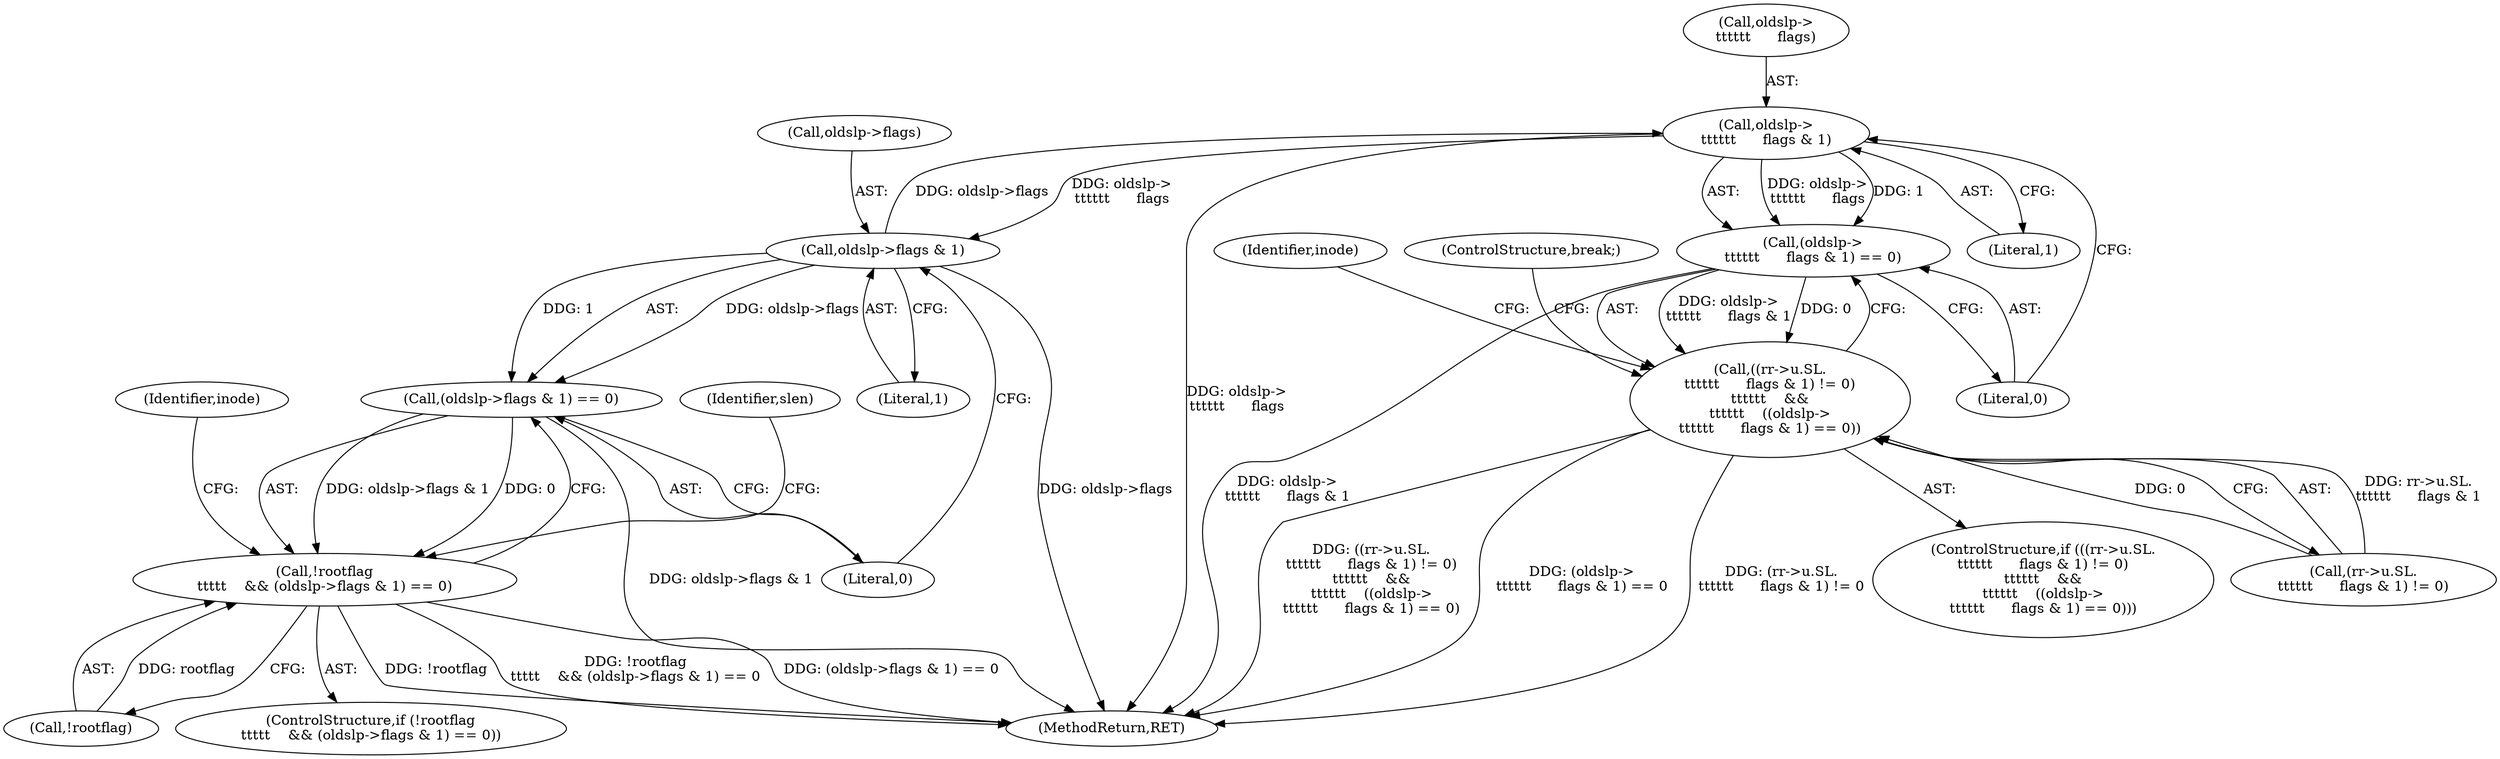 digraph "0_linux_410dd3cf4c9b36f27ed4542ee18b1af5e68645a4_2@pointer" {
"1000706" [label="(Call,oldslp->\n\t\t\t\t\t\t      flags & 1)"];
"1000723" [label="(Call,oldslp->flags & 1)"];
"1000706" [label="(Call,oldslp->\n\t\t\t\t\t\t      flags & 1)"];
"1000705" [label="(Call,(oldslp->\n\t\t\t\t\t\t      flags & 1) == 0)"];
"1000693" [label="(Call,((rr->u.SL.\n\t\t\t\t\t\t      flags & 1) != 0)\n\t\t\t\t\t\t    &&\n\t\t\t\t\t\t    ((oldslp->\n\t\t\t\t\t\t      flags & 1) == 0))"];
"1000722" [label="(Call,(oldslp->flags & 1) == 0)"];
"1000719" [label="(Call,!rootflag\n\t\t\t\t\t    && (oldslp->flags & 1) == 0)"];
"1000731" [label="(Identifier,inode)"];
"1000720" [label="(Call,!rootflag)"];
"1000707" [label="(Call,oldslp->\n\t\t\t\t\t\t      flags)"];
"1000719" [label="(Call,!rootflag\n\t\t\t\t\t    && (oldslp->flags & 1) == 0)"];
"1000706" [label="(Call,oldslp->\n\t\t\t\t\t\t      flags & 1)"];
"1000724" [label="(Call,oldslp->flags)"];
"1000693" [label="(Call,((rr->u.SL.\n\t\t\t\t\t\t      flags & 1) != 0)\n\t\t\t\t\t\t    &&\n\t\t\t\t\t\t    ((oldslp->\n\t\t\t\t\t\t      flags & 1) == 0))"];
"1000705" [label="(Call,(oldslp->\n\t\t\t\t\t\t      flags & 1) == 0)"];
"1000727" [label="(Literal,1)"];
"1000718" [label="(ControlStructure,if (!rootflag\n\t\t\t\t\t    && (oldslp->flags & 1) == 0))"];
"1000982" [label="(MethodReturn,RET)"];
"1000717" [label="(ControlStructure,break;)"];
"1000694" [label="(Call,(rr->u.SL.\n\t\t\t\t\t\t      flags & 1) != 0)"];
"1000710" [label="(Literal,1)"];
"1000615" [label="(Identifier,slen)"];
"1000711" [label="(Literal,0)"];
"1000722" [label="(Call,(oldslp->flags & 1) == 0)"];
"1000723" [label="(Call,oldslp->flags & 1)"];
"1000692" [label="(ControlStructure,if (((rr->u.SL.\n\t\t\t\t\t\t      flags & 1) != 0)\n\t\t\t\t\t\t    &&\n\t\t\t\t\t\t    ((oldslp->\n\t\t\t\t\t\t      flags & 1) == 0)))"];
"1000714" [label="(Identifier,inode)"];
"1000728" [label="(Literal,0)"];
"1000706" -> "1000705"  [label="AST: "];
"1000706" -> "1000710"  [label="CFG: "];
"1000707" -> "1000706"  [label="AST: "];
"1000710" -> "1000706"  [label="AST: "];
"1000711" -> "1000706"  [label="CFG: "];
"1000706" -> "1000982"  [label="DDG: oldslp->\n\t\t\t\t\t\t      flags"];
"1000706" -> "1000705"  [label="DDG: oldslp->\n\t\t\t\t\t\t      flags"];
"1000706" -> "1000705"  [label="DDG: 1"];
"1000723" -> "1000706"  [label="DDG: oldslp->flags"];
"1000706" -> "1000723"  [label="DDG: oldslp->\n\t\t\t\t\t\t      flags"];
"1000723" -> "1000722"  [label="AST: "];
"1000723" -> "1000727"  [label="CFG: "];
"1000724" -> "1000723"  [label="AST: "];
"1000727" -> "1000723"  [label="AST: "];
"1000728" -> "1000723"  [label="CFG: "];
"1000723" -> "1000982"  [label="DDG: oldslp->flags"];
"1000723" -> "1000722"  [label="DDG: oldslp->flags"];
"1000723" -> "1000722"  [label="DDG: 1"];
"1000705" -> "1000693"  [label="AST: "];
"1000705" -> "1000711"  [label="CFG: "];
"1000711" -> "1000705"  [label="AST: "];
"1000693" -> "1000705"  [label="CFG: "];
"1000705" -> "1000982"  [label="DDG: oldslp->\n\t\t\t\t\t\t      flags & 1"];
"1000705" -> "1000693"  [label="DDG: oldslp->\n\t\t\t\t\t\t      flags & 1"];
"1000705" -> "1000693"  [label="DDG: 0"];
"1000693" -> "1000692"  [label="AST: "];
"1000693" -> "1000694"  [label="CFG: "];
"1000694" -> "1000693"  [label="AST: "];
"1000714" -> "1000693"  [label="CFG: "];
"1000717" -> "1000693"  [label="CFG: "];
"1000693" -> "1000982"  [label="DDG: ((rr->u.SL.\n\t\t\t\t\t\t      flags & 1) != 0)\n\t\t\t\t\t\t    &&\n\t\t\t\t\t\t    ((oldslp->\n\t\t\t\t\t\t      flags & 1) == 0)"];
"1000693" -> "1000982"  [label="DDG: (oldslp->\n\t\t\t\t\t\t      flags & 1) == 0"];
"1000693" -> "1000982"  [label="DDG: (rr->u.SL.\n\t\t\t\t\t\t      flags & 1) != 0"];
"1000694" -> "1000693"  [label="DDG: rr->u.SL.\n\t\t\t\t\t\t      flags & 1"];
"1000694" -> "1000693"  [label="DDG: 0"];
"1000722" -> "1000719"  [label="AST: "];
"1000722" -> "1000728"  [label="CFG: "];
"1000728" -> "1000722"  [label="AST: "];
"1000719" -> "1000722"  [label="CFG: "];
"1000722" -> "1000982"  [label="DDG: oldslp->flags & 1"];
"1000722" -> "1000719"  [label="DDG: oldslp->flags & 1"];
"1000722" -> "1000719"  [label="DDG: 0"];
"1000719" -> "1000718"  [label="AST: "];
"1000719" -> "1000720"  [label="CFG: "];
"1000720" -> "1000719"  [label="AST: "];
"1000615" -> "1000719"  [label="CFG: "];
"1000731" -> "1000719"  [label="CFG: "];
"1000719" -> "1000982"  [label="DDG: !rootflag"];
"1000719" -> "1000982"  [label="DDG: !rootflag\n\t\t\t\t\t    && (oldslp->flags & 1) == 0"];
"1000719" -> "1000982"  [label="DDG: (oldslp->flags & 1) == 0"];
"1000720" -> "1000719"  [label="DDG: rootflag"];
}
